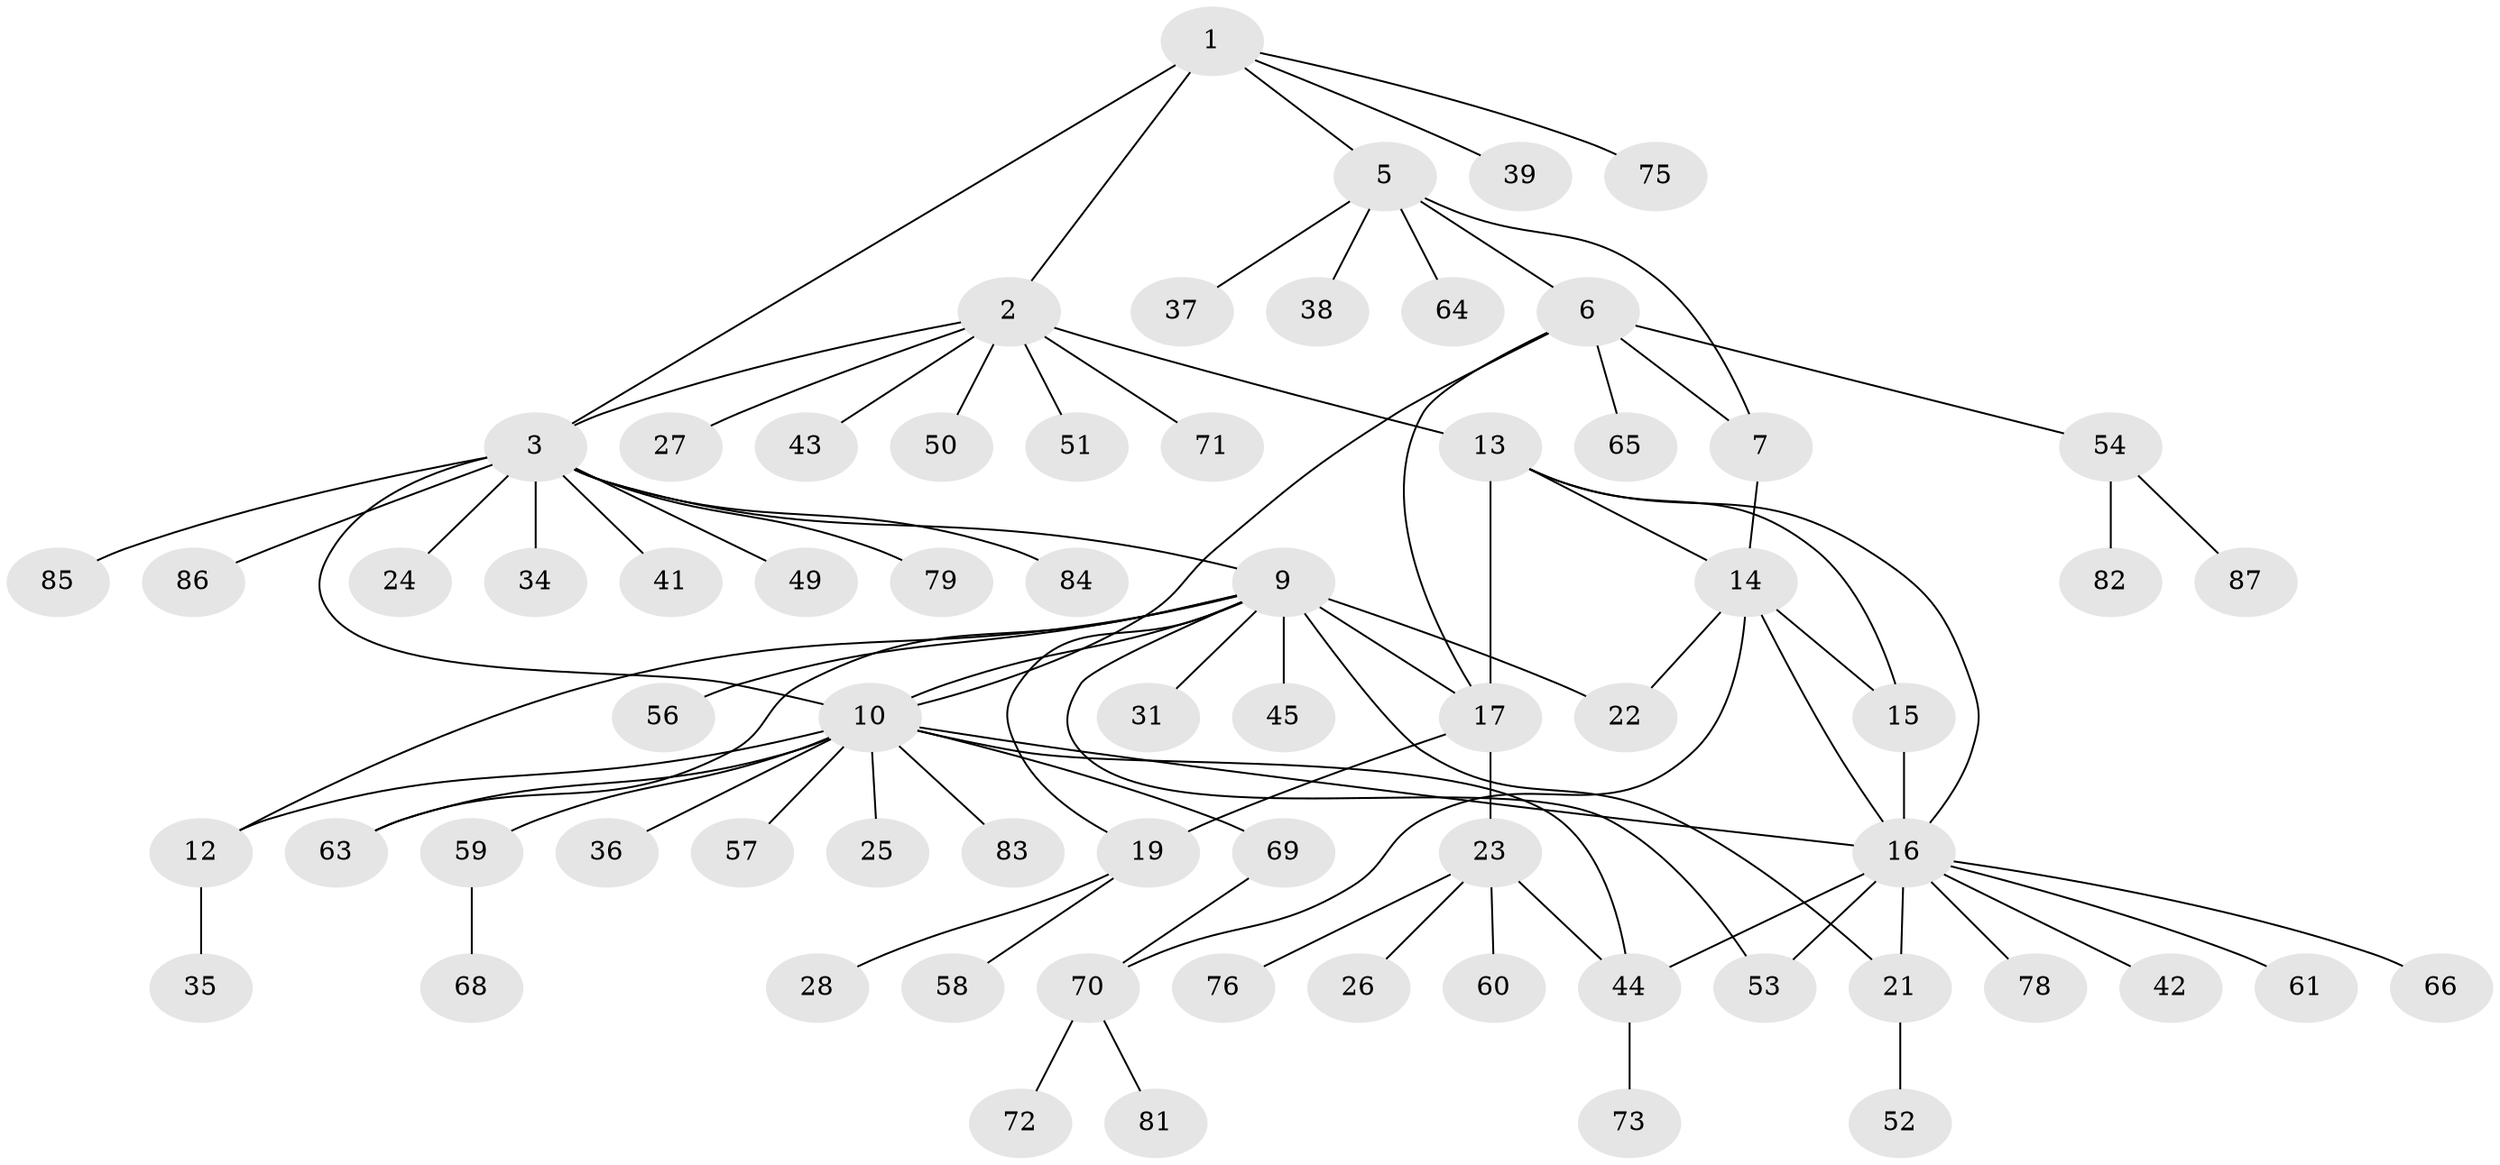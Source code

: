 // Generated by graph-tools (version 1.1) at 2025/24/03/03/25 07:24:17]
// undirected, 68 vertices, 87 edges
graph export_dot {
graph [start="1"]
  node [color=gray90,style=filled];
  1 [super="+29"];
  2 [super="+4"];
  3 [super="+67"];
  5 [super="+8"];
  6 [super="+80"];
  7;
  9 [super="+20"];
  10 [super="+11"];
  12;
  13 [super="+40"];
  14;
  15 [super="+33"];
  16 [super="+32"];
  17 [super="+18"];
  19 [super="+62"];
  21;
  22 [super="+77"];
  23 [super="+30"];
  24;
  25;
  26 [super="+46"];
  27;
  28;
  31;
  34;
  35;
  36;
  37;
  38;
  39 [super="+47"];
  41;
  42;
  43 [super="+48"];
  44 [super="+55"];
  45;
  49;
  50;
  51;
  52;
  53;
  54 [super="+74"];
  56;
  57;
  58;
  59;
  60;
  61;
  63;
  64;
  65;
  66;
  68;
  69;
  70;
  71;
  72;
  73;
  75;
  76;
  78;
  79;
  81;
  82;
  83;
  84;
  85;
  86;
  87;
  1 -- 2 [weight=2];
  1 -- 3;
  1 -- 75;
  1 -- 39;
  1 -- 5;
  2 -- 3 [weight=2];
  2 -- 13;
  2 -- 43;
  2 -- 51;
  2 -- 50;
  2 -- 71;
  2 -- 27;
  3 -- 10;
  3 -- 24;
  3 -- 34;
  3 -- 41;
  3 -- 49;
  3 -- 79;
  3 -- 84;
  3 -- 86;
  3 -- 85;
  3 -- 9;
  5 -- 6 [weight=2];
  5 -- 7 [weight=2];
  5 -- 38;
  5 -- 64;
  5 -- 37;
  6 -- 7;
  6 -- 17;
  6 -- 54;
  6 -- 65;
  6 -- 10;
  7 -- 14;
  9 -- 10 [weight=2];
  9 -- 12;
  9 -- 21;
  9 -- 56;
  9 -- 45;
  9 -- 17 [weight=2];
  9 -- 19;
  9 -- 53;
  9 -- 31;
  9 -- 63;
  9 -- 22;
  10 -- 12 [weight=2];
  10 -- 25;
  10 -- 36;
  10 -- 44;
  10 -- 57;
  10 -- 59;
  10 -- 63;
  10 -- 69;
  10 -- 83;
  10 -- 16;
  12 -- 35;
  13 -- 14;
  13 -- 15;
  13 -- 16;
  13 -- 17;
  14 -- 15;
  14 -- 16;
  14 -- 22;
  14 -- 70;
  15 -- 16;
  16 -- 21;
  16 -- 42;
  16 -- 44;
  16 -- 53;
  16 -- 61;
  16 -- 66;
  16 -- 78;
  17 -- 19 [weight=2];
  17 -- 23;
  19 -- 28;
  19 -- 58;
  21 -- 52;
  23 -- 26;
  23 -- 76;
  23 -- 44;
  23 -- 60;
  44 -- 73;
  54 -- 82;
  54 -- 87;
  59 -- 68;
  69 -- 70;
  70 -- 72;
  70 -- 81;
}
